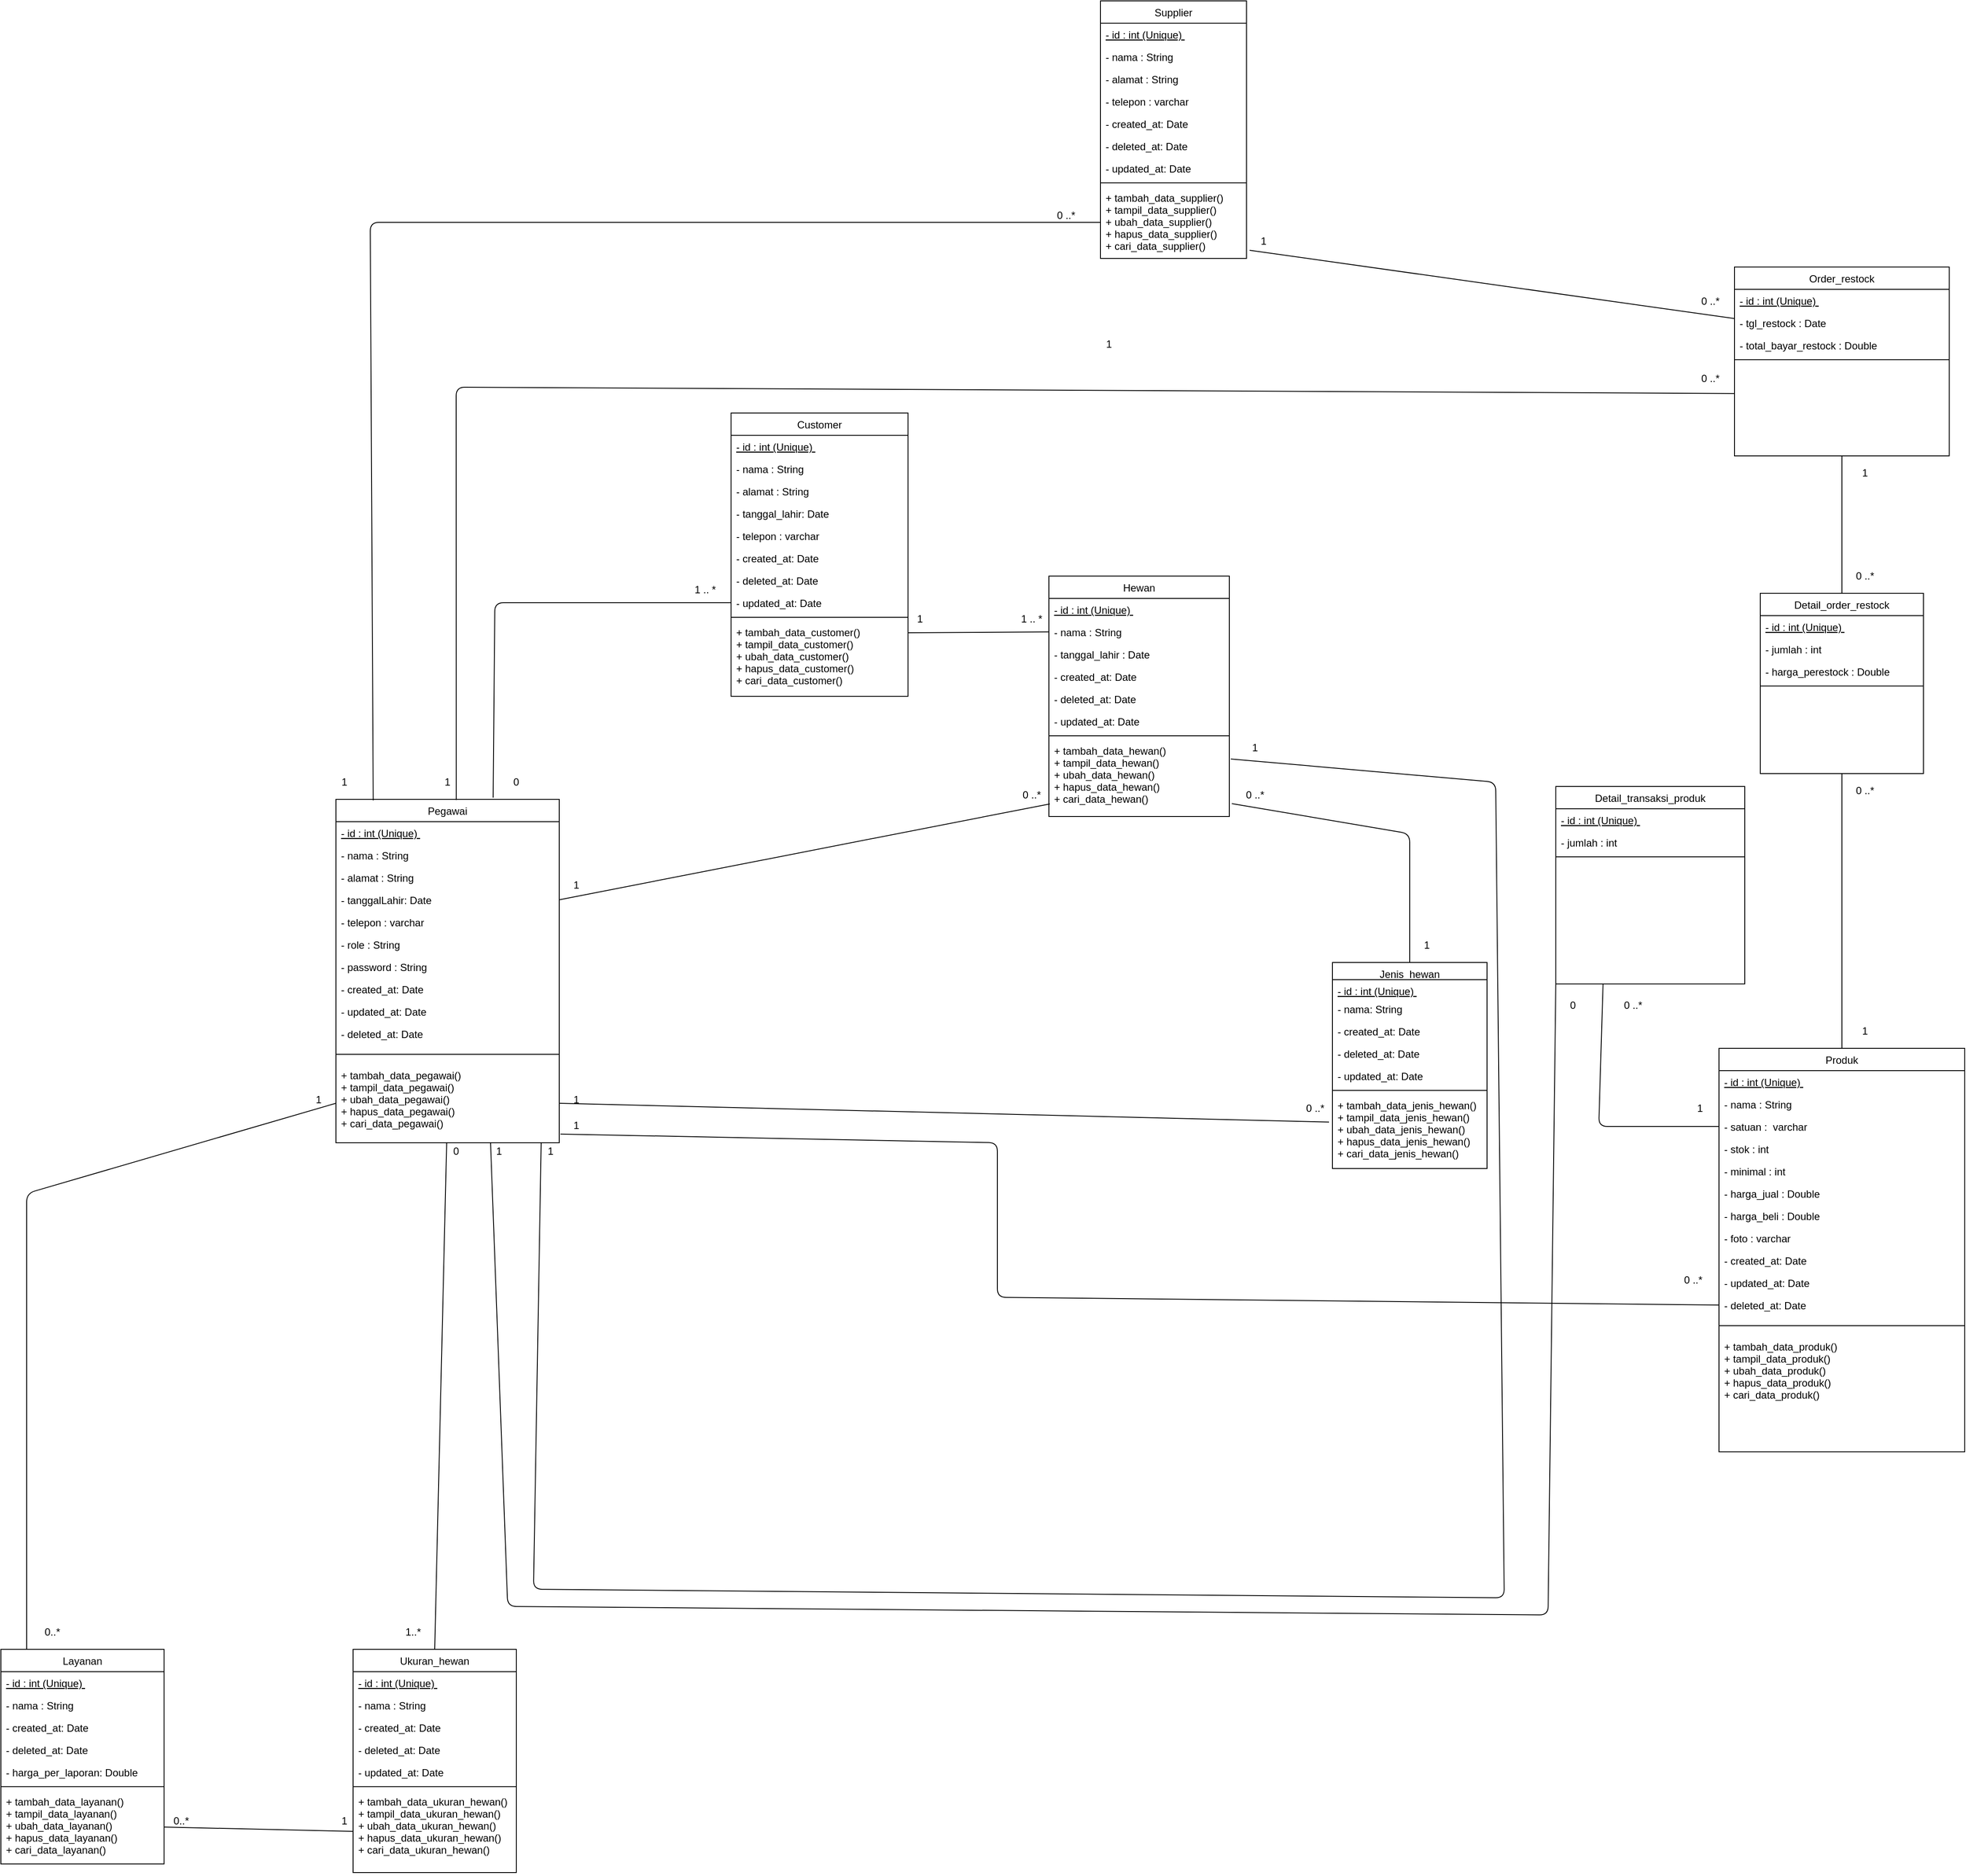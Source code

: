 <mxfile version="12.7.6" type="github">
  <diagram id="C5RBs43oDa-KdzZeNtuy" name="Page-1">
    <mxGraphModel dx="2245" dy="2422" grid="1" gridSize="10" guides="1" tooltips="1" connect="1" arrows="1" fold="1" page="1" pageScale="1" pageWidth="827" pageHeight="1169" math="0" shadow="0">
      <root>
        <mxCell id="WIyWlLk6GJQsqaUBKTNV-0" />
        <mxCell id="WIyWlLk6GJQsqaUBKTNV-1" parent="WIyWlLk6GJQsqaUBKTNV-0" />
        <mxCell id="zkfFHV4jXpPFQw0GAbJ--0" value="Pegawai&#xa;" style="swimlane;fontStyle=0;align=center;verticalAlign=top;childLayout=stackLayout;horizontal=1;startSize=26;horizontalStack=0;resizeParent=1;resizeLast=0;collapsible=1;marginBottom=0;rounded=0;shadow=0;strokeWidth=1;" parent="WIyWlLk6GJQsqaUBKTNV-1" vertex="1">
          <mxGeometry x="480" y="710" width="260" height="400" as="geometry">
            <mxRectangle x="230" y="140" width="160" height="26" as="alternateBounds" />
          </mxGeometry>
        </mxCell>
        <mxCell id="zkfFHV4jXpPFQw0GAbJ--1" value="- id : int (Unique) " style="text;align=left;verticalAlign=top;spacingLeft=4;spacingRight=4;overflow=hidden;rotatable=0;points=[[0,0.5],[1,0.5]];portConstraint=eastwest;fontStyle=4" parent="zkfFHV4jXpPFQw0GAbJ--0" vertex="1">
          <mxGeometry y="26" width="260" height="26" as="geometry" />
        </mxCell>
        <mxCell id="zkfFHV4jXpPFQw0GAbJ--2" value="- nama : String" style="text;align=left;verticalAlign=top;spacingLeft=4;spacingRight=4;overflow=hidden;rotatable=0;points=[[0,0.5],[1,0.5]];portConstraint=eastwest;rounded=0;shadow=0;html=0;" parent="zkfFHV4jXpPFQw0GAbJ--0" vertex="1">
          <mxGeometry y="52" width="260" height="26" as="geometry" />
        </mxCell>
        <mxCell id="zkfFHV4jXpPFQw0GAbJ--3" value="- alamat : String" style="text;align=left;verticalAlign=top;spacingLeft=4;spacingRight=4;overflow=hidden;rotatable=0;points=[[0,0.5],[1,0.5]];portConstraint=eastwest;rounded=0;shadow=0;html=0;" parent="zkfFHV4jXpPFQw0GAbJ--0" vertex="1">
          <mxGeometry y="78" width="260" height="26" as="geometry" />
        </mxCell>
        <mxCell id="E099SmxBWCzWfYdkTZZY-13" value="- tanggalLahir: Date" style="text;align=left;verticalAlign=top;spacingLeft=4;spacingRight=4;overflow=hidden;rotatable=0;points=[[0,0.5],[1,0.5]];portConstraint=eastwest;rounded=0;shadow=0;html=0;" parent="zkfFHV4jXpPFQw0GAbJ--0" vertex="1">
          <mxGeometry y="104" width="260" height="26" as="geometry" />
        </mxCell>
        <mxCell id="SB3SQa9H5zxWh-txAYdT-1" value="- telepon : varchar" style="text;align=left;verticalAlign=top;spacingLeft=4;spacingRight=4;overflow=hidden;rotatable=0;points=[[0,0.5],[1,0.5]];portConstraint=eastwest;rounded=0;shadow=0;html=0;" parent="zkfFHV4jXpPFQw0GAbJ--0" vertex="1">
          <mxGeometry y="130" width="260" height="26" as="geometry" />
        </mxCell>
        <mxCell id="E099SmxBWCzWfYdkTZZY-17" value="- role : String" style="text;align=left;verticalAlign=top;spacingLeft=4;spacingRight=4;overflow=hidden;rotatable=0;points=[[0,0.5],[1,0.5]];portConstraint=eastwest;rounded=0;shadow=0;html=0;" parent="zkfFHV4jXpPFQw0GAbJ--0" vertex="1">
          <mxGeometry y="156" width="260" height="26" as="geometry" />
        </mxCell>
        <mxCell id="E099SmxBWCzWfYdkTZZY-22" value="- password : String" style="text;align=left;verticalAlign=top;spacingLeft=4;spacingRight=4;overflow=hidden;rotatable=0;points=[[0,0.5],[1,0.5]];portConstraint=eastwest;rounded=0;shadow=0;html=0;" parent="zkfFHV4jXpPFQw0GAbJ--0" vertex="1">
          <mxGeometry y="182" width="260" height="26" as="geometry" />
        </mxCell>
        <mxCell id="E099SmxBWCzWfYdkTZZY-21" value="- created_at: Date" style="text;align=left;verticalAlign=top;spacingLeft=4;spacingRight=4;overflow=hidden;rotatable=0;points=[[0,0.5],[1,0.5]];portConstraint=eastwest;rounded=0;shadow=0;html=0;" parent="zkfFHV4jXpPFQw0GAbJ--0" vertex="1">
          <mxGeometry y="208" width="260" height="26" as="geometry" />
        </mxCell>
        <mxCell id="E099SmxBWCzWfYdkTZZY-23" value="- updated_at: Date" style="text;align=left;verticalAlign=top;spacingLeft=4;spacingRight=4;overflow=hidden;rotatable=0;points=[[0,0.5],[1,0.5]];portConstraint=eastwest;rounded=0;shadow=0;html=0;" parent="zkfFHV4jXpPFQw0GAbJ--0" vertex="1">
          <mxGeometry y="234" width="260" height="26" as="geometry" />
        </mxCell>
        <mxCell id="E099SmxBWCzWfYdkTZZY-24" value="- deleted_at: Date" style="text;align=left;verticalAlign=top;spacingLeft=4;spacingRight=4;overflow=hidden;rotatable=0;points=[[0,0.5],[1,0.5]];portConstraint=eastwest;rounded=0;shadow=0;html=0;" parent="zkfFHV4jXpPFQw0GAbJ--0" vertex="1">
          <mxGeometry y="260" width="260" height="26" as="geometry" />
        </mxCell>
        <mxCell id="zkfFHV4jXpPFQw0GAbJ--4" value="" style="line;html=1;strokeWidth=1;align=left;verticalAlign=middle;spacingTop=-1;spacingLeft=3;spacingRight=3;rotatable=0;labelPosition=right;points=[];portConstraint=eastwest;" parent="zkfFHV4jXpPFQw0GAbJ--0" vertex="1">
          <mxGeometry y="286" width="260" height="22" as="geometry" />
        </mxCell>
        <mxCell id="SB3SQa9H5zxWh-txAYdT-7" value="+ tambah_data_pegawai()&#xa;+ tampil_data_pegawai()&#xa;+ ubah_data_pegawai()&#xa;+ hapus_data_pegawai()&#xa;+ cari_data_pegawai()" style="text;align=left;verticalAlign=top;spacingLeft=4;spacingRight=4;overflow=hidden;rotatable=0;points=[[0,0.5],[1,0.5]];portConstraint=eastwest;" parent="zkfFHV4jXpPFQw0GAbJ--0" vertex="1">
          <mxGeometry y="308" width="260" height="92" as="geometry" />
        </mxCell>
        <mxCell id="zkfFHV4jXpPFQw0GAbJ--17" value="Customer" style="swimlane;fontStyle=0;align=center;verticalAlign=top;childLayout=stackLayout;horizontal=1;startSize=26;horizontalStack=0;resizeParent=1;resizeLast=0;collapsible=1;marginBottom=0;rounded=0;shadow=0;strokeWidth=1;" parent="WIyWlLk6GJQsqaUBKTNV-1" vertex="1">
          <mxGeometry x="940" y="260" width="206" height="330" as="geometry">
            <mxRectangle x="550" y="140" width="160" height="26" as="alternateBounds" />
          </mxGeometry>
        </mxCell>
        <mxCell id="zkfFHV4jXpPFQw0GAbJ--18" value="- id : int (Unique) " style="text;align=left;verticalAlign=top;spacingLeft=4;spacingRight=4;overflow=hidden;rotatable=0;points=[[0,0.5],[1,0.5]];portConstraint=eastwest;fontStyle=4" parent="zkfFHV4jXpPFQw0GAbJ--17" vertex="1">
          <mxGeometry y="26" width="206" height="26" as="geometry" />
        </mxCell>
        <mxCell id="zkfFHV4jXpPFQw0GAbJ--19" value="- nama : String" style="text;align=left;verticalAlign=top;spacingLeft=4;spacingRight=4;overflow=hidden;rotatable=0;points=[[0,0.5],[1,0.5]];portConstraint=eastwest;rounded=0;shadow=0;html=0;" parent="zkfFHV4jXpPFQw0GAbJ--17" vertex="1">
          <mxGeometry y="52" width="206" height="26" as="geometry" />
        </mxCell>
        <mxCell id="zkfFHV4jXpPFQw0GAbJ--20" value="- alamat : String" style="text;align=left;verticalAlign=top;spacingLeft=4;spacingRight=4;overflow=hidden;rotatable=0;points=[[0,0.5],[1,0.5]];portConstraint=eastwest;rounded=0;shadow=0;html=0;" parent="zkfFHV4jXpPFQw0GAbJ--17" vertex="1">
          <mxGeometry y="78" width="206" height="26" as="geometry" />
        </mxCell>
        <mxCell id="zkfFHV4jXpPFQw0GAbJ--21" value="- tanggal_lahir: Date" style="text;align=left;verticalAlign=top;spacingLeft=4;spacingRight=4;overflow=hidden;rotatable=0;points=[[0,0.5],[1,0.5]];portConstraint=eastwest;rounded=0;shadow=0;html=0;" parent="zkfFHV4jXpPFQw0GAbJ--17" vertex="1">
          <mxGeometry y="104" width="206" height="26" as="geometry" />
        </mxCell>
        <mxCell id="zkfFHV4jXpPFQw0GAbJ--22" value="- telepon : varchar" style="text;align=left;verticalAlign=top;spacingLeft=4;spacingRight=4;overflow=hidden;rotatable=0;points=[[0,0.5],[1,0.5]];portConstraint=eastwest;rounded=0;shadow=0;html=0;" parent="zkfFHV4jXpPFQw0GAbJ--17" vertex="1">
          <mxGeometry y="130" width="206" height="26" as="geometry" />
        </mxCell>
        <mxCell id="E099SmxBWCzWfYdkTZZY-26" value="- created_at: Date" style="text;align=left;verticalAlign=top;spacingLeft=4;spacingRight=4;overflow=hidden;rotatable=0;points=[[0,0.5],[1,0.5]];portConstraint=eastwest;rounded=0;shadow=0;html=0;" parent="zkfFHV4jXpPFQw0GAbJ--17" vertex="1">
          <mxGeometry y="156" width="206" height="26" as="geometry" />
        </mxCell>
        <mxCell id="E099SmxBWCzWfYdkTZZY-28" value="- deleted_at: Date" style="text;align=left;verticalAlign=top;spacingLeft=4;spacingRight=4;overflow=hidden;rotatable=0;points=[[0,0.5],[1,0.5]];portConstraint=eastwest;rounded=0;shadow=0;html=0;" parent="zkfFHV4jXpPFQw0GAbJ--17" vertex="1">
          <mxGeometry y="182" width="206" height="26" as="geometry" />
        </mxCell>
        <mxCell id="E099SmxBWCzWfYdkTZZY-27" value="- updated_at: Date" style="text;align=left;verticalAlign=top;spacingLeft=4;spacingRight=4;overflow=hidden;rotatable=0;points=[[0,0.5],[1,0.5]];portConstraint=eastwest;rounded=0;shadow=0;html=0;" parent="zkfFHV4jXpPFQw0GAbJ--17" vertex="1">
          <mxGeometry y="208" width="206" height="26" as="geometry" />
        </mxCell>
        <mxCell id="zkfFHV4jXpPFQw0GAbJ--23" value="" style="line;html=1;strokeWidth=1;align=left;verticalAlign=middle;spacingTop=-1;spacingLeft=3;spacingRight=3;rotatable=0;labelPosition=right;points=[];portConstraint=eastwest;" parent="zkfFHV4jXpPFQw0GAbJ--17" vertex="1">
          <mxGeometry y="234" width="206" height="8" as="geometry" />
        </mxCell>
        <mxCell id="SB3SQa9H5zxWh-txAYdT-30" value="+ tambah_data_customer()&#xa;+ tampil_data_customer()&#xa;+ ubah_data_customer()&#xa;+ hapus_data_customer()&#xa;+ cari_data_customer()" style="text;align=left;verticalAlign=top;spacingLeft=4;spacingRight=4;overflow=hidden;rotatable=0;points=[[0,0.5],[1,0.5]];portConstraint=eastwest;" parent="zkfFHV4jXpPFQw0GAbJ--17" vertex="1">
          <mxGeometry y="242" width="206" height="88" as="geometry" />
        </mxCell>
        <mxCell id="Goq9sD9bcq7JDyeDi0AE-0" value="Supplier" style="swimlane;fontStyle=0;align=center;verticalAlign=top;childLayout=stackLayout;horizontal=1;startSize=26;horizontalStack=0;resizeParent=1;resizeLast=0;collapsible=1;marginBottom=0;rounded=0;shadow=0;strokeWidth=1;" parent="WIyWlLk6GJQsqaUBKTNV-1" vertex="1">
          <mxGeometry x="1370" y="-220" width="170" height="300" as="geometry">
            <mxRectangle x="550" y="140" width="160" height="26" as="alternateBounds" />
          </mxGeometry>
        </mxCell>
        <mxCell id="Goq9sD9bcq7JDyeDi0AE-1" value="- id : int (Unique) " style="text;align=left;verticalAlign=top;spacingLeft=4;spacingRight=4;overflow=hidden;rotatable=0;points=[[0,0.5],[1,0.5]];portConstraint=eastwest;fontStyle=4" parent="Goq9sD9bcq7JDyeDi0AE-0" vertex="1">
          <mxGeometry y="26" width="170" height="26" as="geometry" />
        </mxCell>
        <mxCell id="Goq9sD9bcq7JDyeDi0AE-2" value="- nama : String" style="text;align=left;verticalAlign=top;spacingLeft=4;spacingRight=4;overflow=hidden;rotatable=0;points=[[0,0.5],[1,0.5]];portConstraint=eastwest;rounded=0;shadow=0;html=0;" parent="Goq9sD9bcq7JDyeDi0AE-0" vertex="1">
          <mxGeometry y="52" width="170" height="26" as="geometry" />
        </mxCell>
        <mxCell id="Goq9sD9bcq7JDyeDi0AE-3" value="- alamat : String" style="text;align=left;verticalAlign=top;spacingLeft=4;spacingRight=4;overflow=hidden;rotatable=0;points=[[0,0.5],[1,0.5]];portConstraint=eastwest;rounded=0;shadow=0;html=0;" parent="Goq9sD9bcq7JDyeDi0AE-0" vertex="1">
          <mxGeometry y="78" width="170" height="26" as="geometry" />
        </mxCell>
        <mxCell id="Goq9sD9bcq7JDyeDi0AE-4" value="- telepon : varchar" style="text;align=left;verticalAlign=top;spacingLeft=4;spacingRight=4;overflow=hidden;rotatable=0;points=[[0,0.5],[1,0.5]];portConstraint=eastwest;rounded=0;shadow=0;html=0;" parent="Goq9sD9bcq7JDyeDi0AE-0" vertex="1">
          <mxGeometry y="104" width="170" height="26" as="geometry" />
        </mxCell>
        <mxCell id="Goq9sD9bcq7JDyeDi0AE-5" value="- created_at: Date" style="text;align=left;verticalAlign=top;spacingLeft=4;spacingRight=4;overflow=hidden;rotatable=0;points=[[0,0.5],[1,0.5]];portConstraint=eastwest;rounded=0;shadow=0;html=0;" parent="Goq9sD9bcq7JDyeDi0AE-0" vertex="1">
          <mxGeometry y="130" width="170" height="26" as="geometry" />
        </mxCell>
        <mxCell id="Goq9sD9bcq7JDyeDi0AE-7" value="- deleted_at: Date" style="text;align=left;verticalAlign=top;spacingLeft=4;spacingRight=4;overflow=hidden;rotatable=0;points=[[0,0.5],[1,0.5]];portConstraint=eastwest;rounded=0;shadow=0;html=0;" parent="Goq9sD9bcq7JDyeDi0AE-0" vertex="1">
          <mxGeometry y="156" width="170" height="26" as="geometry" />
        </mxCell>
        <mxCell id="Goq9sD9bcq7JDyeDi0AE-21" value="- updated_at: Date" style="text;align=left;verticalAlign=top;spacingLeft=4;spacingRight=4;overflow=hidden;rotatable=0;points=[[0,0.5],[1,0.5]];portConstraint=eastwest;rounded=0;shadow=0;html=0;" parent="Goq9sD9bcq7JDyeDi0AE-0" vertex="1">
          <mxGeometry y="182" width="170" height="26" as="geometry" />
        </mxCell>
        <mxCell id="Goq9sD9bcq7JDyeDi0AE-9" value="" style="line;html=1;strokeWidth=1;align=left;verticalAlign=middle;spacingTop=-1;spacingLeft=3;spacingRight=3;rotatable=0;labelPosition=right;points=[];portConstraint=eastwest;" parent="Goq9sD9bcq7JDyeDi0AE-0" vertex="1">
          <mxGeometry y="208" width="170" height="8" as="geometry" />
        </mxCell>
        <mxCell id="Goq9sD9bcq7JDyeDi0AE-10" value="+ tambah_data_supplier()&#xa;+ tampil_data_supplier()&#xa;+ ubah_data_supplier()&#xa;+ hapus_data_supplier()&#xa;+ cari_data_supplier()" style="text;align=left;verticalAlign=top;spacingLeft=4;spacingRight=4;overflow=hidden;rotatable=0;points=[[0,0.5],[1,0.5]];portConstraint=eastwest;" parent="Goq9sD9bcq7JDyeDi0AE-0" vertex="1">
          <mxGeometry y="216" width="170" height="84" as="geometry" />
        </mxCell>
        <mxCell id="Goq9sD9bcq7JDyeDi0AE-22" value="Detail_transaksi_produk" style="swimlane;fontStyle=0;align=center;verticalAlign=top;childLayout=stackLayout;horizontal=1;startSize=26;horizontalStack=0;resizeParent=1;resizeLast=0;collapsible=1;marginBottom=0;rounded=0;shadow=0;strokeWidth=1;" parent="WIyWlLk6GJQsqaUBKTNV-1" vertex="1">
          <mxGeometry x="1900" y="695" width="220" height="230" as="geometry">
            <mxRectangle x="550" y="140" width="160" height="26" as="alternateBounds" />
          </mxGeometry>
        </mxCell>
        <mxCell id="Goq9sD9bcq7JDyeDi0AE-23" value="- id : int (Unique) " style="text;align=left;verticalAlign=top;spacingLeft=4;spacingRight=4;overflow=hidden;rotatable=0;points=[[0,0.5],[1,0.5]];portConstraint=eastwest;fontStyle=4" parent="Goq9sD9bcq7JDyeDi0AE-22" vertex="1">
          <mxGeometry y="26" width="220" height="26" as="geometry" />
        </mxCell>
        <mxCell id="Goq9sD9bcq7JDyeDi0AE-24" value="- jumlah : int" style="text;align=left;verticalAlign=top;spacingLeft=4;spacingRight=4;overflow=hidden;rotatable=0;points=[[0,0.5],[1,0.5]];portConstraint=eastwest;rounded=0;shadow=0;html=0;" parent="Goq9sD9bcq7JDyeDi0AE-22" vertex="1">
          <mxGeometry y="52" width="220" height="26" as="geometry" />
        </mxCell>
        <mxCell id="Goq9sD9bcq7JDyeDi0AE-30" value="" style="line;html=1;strokeWidth=1;align=left;verticalAlign=middle;spacingTop=-1;spacingLeft=3;spacingRight=3;rotatable=0;labelPosition=right;points=[];portConstraint=eastwest;" parent="Goq9sD9bcq7JDyeDi0AE-22" vertex="1">
          <mxGeometry y="78" width="220" height="8" as="geometry" />
        </mxCell>
        <mxCell id="Goq9sD9bcq7JDyeDi0AE-32" value="Order_restock" style="swimlane;fontStyle=0;align=center;verticalAlign=top;childLayout=stackLayout;horizontal=1;startSize=26;horizontalStack=0;resizeParent=1;resizeLast=0;collapsible=1;marginBottom=0;rounded=0;shadow=0;strokeWidth=1;" parent="WIyWlLk6GJQsqaUBKTNV-1" vertex="1">
          <mxGeometry x="2108" y="90" width="250" height="220" as="geometry">
            <mxRectangle x="550" y="140" width="160" height="26" as="alternateBounds" />
          </mxGeometry>
        </mxCell>
        <mxCell id="Goq9sD9bcq7JDyeDi0AE-33" value="- id : int (Unique) " style="text;align=left;verticalAlign=top;spacingLeft=4;spacingRight=4;overflow=hidden;rotatable=0;points=[[0,0.5],[1,0.5]];portConstraint=eastwest;fontStyle=4" parent="Goq9sD9bcq7JDyeDi0AE-32" vertex="1">
          <mxGeometry y="26" width="250" height="26" as="geometry" />
        </mxCell>
        <mxCell id="Goq9sD9bcq7JDyeDi0AE-34" value="- tgl_restock : Date" style="text;align=left;verticalAlign=top;spacingLeft=4;spacingRight=4;overflow=hidden;rotatable=0;points=[[0,0.5],[1,0.5]];portConstraint=eastwest;rounded=0;shadow=0;html=0;" parent="Goq9sD9bcq7JDyeDi0AE-32" vertex="1">
          <mxGeometry y="52" width="250" height="26" as="geometry" />
        </mxCell>
        <mxCell id="Goq9sD9bcq7JDyeDi0AE-35" value="- total_bayar_restock : Double" style="text;align=left;verticalAlign=top;spacingLeft=4;spacingRight=4;overflow=hidden;rotatable=0;points=[[0,0.5],[1,0.5]];portConstraint=eastwest;rounded=0;shadow=0;html=0;" parent="Goq9sD9bcq7JDyeDi0AE-32" vertex="1">
          <mxGeometry y="78" width="250" height="26" as="geometry" />
        </mxCell>
        <mxCell id="Goq9sD9bcq7JDyeDi0AE-36" value="" style="line;html=1;strokeWidth=1;align=left;verticalAlign=middle;spacingTop=-1;spacingLeft=3;spacingRight=3;rotatable=0;labelPosition=right;points=[];portConstraint=eastwest;" parent="Goq9sD9bcq7JDyeDi0AE-32" vertex="1">
          <mxGeometry y="104" width="250" height="8" as="geometry" />
        </mxCell>
        <mxCell id="Goq9sD9bcq7JDyeDi0AE-38" value="Detail_order_restock" style="swimlane;fontStyle=0;align=center;verticalAlign=top;childLayout=stackLayout;horizontal=1;startSize=26;horizontalStack=0;resizeParent=1;resizeLast=0;collapsible=1;marginBottom=0;rounded=0;shadow=0;strokeWidth=1;" parent="WIyWlLk6GJQsqaUBKTNV-1" vertex="1">
          <mxGeometry x="2138" y="470" width="190" height="210" as="geometry">
            <mxRectangle x="550" y="140" width="160" height="26" as="alternateBounds" />
          </mxGeometry>
        </mxCell>
        <mxCell id="Goq9sD9bcq7JDyeDi0AE-39" value="- id : int (Unique) " style="text;align=left;verticalAlign=top;spacingLeft=4;spacingRight=4;overflow=hidden;rotatable=0;points=[[0,0.5],[1,0.5]];portConstraint=eastwest;fontStyle=4" parent="Goq9sD9bcq7JDyeDi0AE-38" vertex="1">
          <mxGeometry y="26" width="190" height="26" as="geometry" />
        </mxCell>
        <mxCell id="Goq9sD9bcq7JDyeDi0AE-40" value="- jumlah : int" style="text;align=left;verticalAlign=top;spacingLeft=4;spacingRight=4;overflow=hidden;rotatable=0;points=[[0,0.5],[1,0.5]];portConstraint=eastwest;rounded=0;shadow=0;html=0;" parent="Goq9sD9bcq7JDyeDi0AE-38" vertex="1">
          <mxGeometry y="52" width="190" height="26" as="geometry" />
        </mxCell>
        <mxCell id="Goq9sD9bcq7JDyeDi0AE-41" value="- harga_perestock : Double" style="text;align=left;verticalAlign=top;spacingLeft=4;spacingRight=4;overflow=hidden;rotatable=0;points=[[0,0.5],[1,0.5]];portConstraint=eastwest;rounded=0;shadow=0;html=0;" parent="Goq9sD9bcq7JDyeDi0AE-38" vertex="1">
          <mxGeometry y="78" width="190" height="26" as="geometry" />
        </mxCell>
        <mxCell id="Goq9sD9bcq7JDyeDi0AE-42" value="" style="line;html=1;strokeWidth=1;align=left;verticalAlign=middle;spacingTop=-1;spacingLeft=3;spacingRight=3;rotatable=0;labelPosition=right;points=[];portConstraint=eastwest;" parent="Goq9sD9bcq7JDyeDi0AE-38" vertex="1">
          <mxGeometry y="104" width="190" height="8" as="geometry" />
        </mxCell>
        <mxCell id="Goq9sD9bcq7JDyeDi0AE-44" value="Produk" style="swimlane;fontStyle=0;align=center;verticalAlign=top;childLayout=stackLayout;horizontal=1;startSize=26;horizontalStack=0;resizeParent=1;resizeLast=0;collapsible=1;marginBottom=0;rounded=0;shadow=0;strokeWidth=1;" parent="WIyWlLk6GJQsqaUBKTNV-1" vertex="1">
          <mxGeometry x="2090" y="1000" width="286" height="470" as="geometry">
            <mxRectangle x="230" y="140" width="160" height="26" as="alternateBounds" />
          </mxGeometry>
        </mxCell>
        <mxCell id="Goq9sD9bcq7JDyeDi0AE-45" value="- id : int (Unique) " style="text;align=left;verticalAlign=top;spacingLeft=4;spacingRight=4;overflow=hidden;rotatable=0;points=[[0,0.5],[1,0.5]];portConstraint=eastwest;fontStyle=4" parent="Goq9sD9bcq7JDyeDi0AE-44" vertex="1">
          <mxGeometry y="26" width="286" height="26" as="geometry" />
        </mxCell>
        <mxCell id="Goq9sD9bcq7JDyeDi0AE-46" value="- nama : String" style="text;align=left;verticalAlign=top;spacingLeft=4;spacingRight=4;overflow=hidden;rotatable=0;points=[[0,0.5],[1,0.5]];portConstraint=eastwest;rounded=0;shadow=0;html=0;" parent="Goq9sD9bcq7JDyeDi0AE-44" vertex="1">
          <mxGeometry y="52" width="286" height="26" as="geometry" />
        </mxCell>
        <mxCell id="Goq9sD9bcq7JDyeDi0AE-47" value="- satuan :  varchar" style="text;align=left;verticalAlign=top;spacingLeft=4;spacingRight=4;overflow=hidden;rotatable=0;points=[[0,0.5],[1,0.5]];portConstraint=eastwest;rounded=0;shadow=0;html=0;" parent="Goq9sD9bcq7JDyeDi0AE-44" vertex="1">
          <mxGeometry y="78" width="286" height="26" as="geometry" />
        </mxCell>
        <mxCell id="Goq9sD9bcq7JDyeDi0AE-48" value="- stok : int" style="text;align=left;verticalAlign=top;spacingLeft=4;spacingRight=4;overflow=hidden;rotatable=0;points=[[0,0.5],[1,0.5]];portConstraint=eastwest;rounded=0;shadow=0;html=0;" parent="Goq9sD9bcq7JDyeDi0AE-44" vertex="1">
          <mxGeometry y="104" width="286" height="26" as="geometry" />
        </mxCell>
        <mxCell id="Goq9sD9bcq7JDyeDi0AE-49" value="- minimal : int" style="text;align=left;verticalAlign=top;spacingLeft=4;spacingRight=4;overflow=hidden;rotatable=0;points=[[0,0.5],[1,0.5]];portConstraint=eastwest;rounded=0;shadow=0;html=0;" parent="Goq9sD9bcq7JDyeDi0AE-44" vertex="1">
          <mxGeometry y="130" width="286" height="26" as="geometry" />
        </mxCell>
        <mxCell id="Goq9sD9bcq7JDyeDi0AE-50" value="- harga_jual : Double" style="text;align=left;verticalAlign=top;spacingLeft=4;spacingRight=4;overflow=hidden;rotatable=0;points=[[0,0.5],[1,0.5]];portConstraint=eastwest;rounded=0;shadow=0;html=0;" parent="Goq9sD9bcq7JDyeDi0AE-44" vertex="1">
          <mxGeometry y="156" width="286" height="26" as="geometry" />
        </mxCell>
        <mxCell id="Goq9sD9bcq7JDyeDi0AE-51" value="- harga_beli : Double" style="text;align=left;verticalAlign=top;spacingLeft=4;spacingRight=4;overflow=hidden;rotatable=0;points=[[0,0.5],[1,0.5]];portConstraint=eastwest;rounded=0;shadow=0;html=0;" parent="Goq9sD9bcq7JDyeDi0AE-44" vertex="1">
          <mxGeometry y="182" width="286" height="26" as="geometry" />
        </mxCell>
        <mxCell id="Goq9sD9bcq7JDyeDi0AE-61" value="- foto : varchar" style="text;align=left;verticalAlign=top;spacingLeft=4;spacingRight=4;overflow=hidden;rotatable=0;points=[[0,0.5],[1,0.5]];portConstraint=eastwest;rounded=0;shadow=0;html=0;" parent="Goq9sD9bcq7JDyeDi0AE-44" vertex="1">
          <mxGeometry y="208" width="286" height="26" as="geometry" />
        </mxCell>
        <mxCell id="Goq9sD9bcq7JDyeDi0AE-52" value="- created_at: Date" style="text;align=left;verticalAlign=top;spacingLeft=4;spacingRight=4;overflow=hidden;rotatable=0;points=[[0,0.5],[1,0.5]];portConstraint=eastwest;rounded=0;shadow=0;html=0;" parent="Goq9sD9bcq7JDyeDi0AE-44" vertex="1">
          <mxGeometry y="234" width="286" height="26" as="geometry" />
        </mxCell>
        <mxCell id="Goq9sD9bcq7JDyeDi0AE-53" value="- updated_at: Date" style="text;align=left;verticalAlign=top;spacingLeft=4;spacingRight=4;overflow=hidden;rotatable=0;points=[[0,0.5],[1,0.5]];portConstraint=eastwest;rounded=0;shadow=0;html=0;" parent="Goq9sD9bcq7JDyeDi0AE-44" vertex="1">
          <mxGeometry y="260" width="286" height="26" as="geometry" />
        </mxCell>
        <mxCell id="Goq9sD9bcq7JDyeDi0AE-54" value="- deleted_at: Date" style="text;align=left;verticalAlign=top;spacingLeft=4;spacingRight=4;overflow=hidden;rotatable=0;points=[[0,0.5],[1,0.5]];portConstraint=eastwest;rounded=0;shadow=0;html=0;" parent="Goq9sD9bcq7JDyeDi0AE-44" vertex="1">
          <mxGeometry y="286" width="286" height="26" as="geometry" />
        </mxCell>
        <mxCell id="Goq9sD9bcq7JDyeDi0AE-55" value="" style="line;html=1;strokeWidth=1;align=left;verticalAlign=middle;spacingTop=-1;spacingLeft=3;spacingRight=3;rotatable=0;labelPosition=right;points=[];portConstraint=eastwest;" parent="Goq9sD9bcq7JDyeDi0AE-44" vertex="1">
          <mxGeometry y="312" width="286" height="22" as="geometry" />
        </mxCell>
        <mxCell id="SB3SQa9H5zxWh-txAYdT-16" value="+ tambah_data_produk()&#xa;+ tampil_data_produk()&#xa;+ ubah_data_produk()&#xa;+ hapus_data_produk()&#xa;+ cari_data_produk()" style="text;align=left;verticalAlign=top;spacingLeft=4;spacingRight=4;overflow=hidden;rotatable=0;points=[[0,0.5],[1,0.5]];portConstraint=eastwest;rounded=0;shadow=0;html=0;" parent="Goq9sD9bcq7JDyeDi0AE-44" vertex="1">
          <mxGeometry y="334" width="286" height="136" as="geometry" />
        </mxCell>
        <mxCell id="Goq9sD9bcq7JDyeDi0AE-62" value="Jenis_hewan" style="swimlane;fontStyle=0;align=center;verticalAlign=top;childLayout=stackLayout;horizontal=1;startSize=20;horizontalStack=0;resizeParent=1;resizeLast=0;collapsible=1;marginBottom=0;rounded=0;shadow=0;strokeWidth=1;" parent="WIyWlLk6GJQsqaUBKTNV-1" vertex="1">
          <mxGeometry x="1640" y="900" width="180" height="240" as="geometry">
            <mxRectangle x="550" y="140" width="160" height="26" as="alternateBounds" />
          </mxGeometry>
        </mxCell>
        <mxCell id="Goq9sD9bcq7JDyeDi0AE-63" value="- id : int (Unique) " style="text;align=left;verticalAlign=top;spacingLeft=4;spacingRight=4;overflow=hidden;rotatable=0;points=[[0,0.5],[1,0.5]];portConstraint=eastwest;fontStyle=4" parent="Goq9sD9bcq7JDyeDi0AE-62" vertex="1">
          <mxGeometry y="20" width="180" height="21" as="geometry" />
        </mxCell>
        <mxCell id="Goq9sD9bcq7JDyeDi0AE-64" value="- nama: String" style="text;align=left;verticalAlign=top;spacingLeft=4;spacingRight=4;overflow=hidden;rotatable=0;points=[[0,0.5],[1,0.5]];portConstraint=eastwest;rounded=0;shadow=0;html=0;" parent="Goq9sD9bcq7JDyeDi0AE-62" vertex="1">
          <mxGeometry y="41" width="180" height="26" as="geometry" />
        </mxCell>
        <mxCell id="Goq9sD9bcq7JDyeDi0AE-67" value="- created_at: Date" style="text;align=left;verticalAlign=top;spacingLeft=4;spacingRight=4;overflow=hidden;rotatable=0;points=[[0,0.5],[1,0.5]];portConstraint=eastwest;rounded=0;shadow=0;html=0;" parent="Goq9sD9bcq7JDyeDi0AE-62" vertex="1">
          <mxGeometry y="67" width="180" height="26" as="geometry" />
        </mxCell>
        <mxCell id="Goq9sD9bcq7JDyeDi0AE-68" value="- deleted_at: Date" style="text;align=left;verticalAlign=top;spacingLeft=4;spacingRight=4;overflow=hidden;rotatable=0;points=[[0,0.5],[1,0.5]];portConstraint=eastwest;rounded=0;shadow=0;html=0;" parent="Goq9sD9bcq7JDyeDi0AE-62" vertex="1">
          <mxGeometry y="93" width="180" height="26" as="geometry" />
        </mxCell>
        <mxCell id="Goq9sD9bcq7JDyeDi0AE-69" value="- updated_at: Date" style="text;align=left;verticalAlign=top;spacingLeft=4;spacingRight=4;overflow=hidden;rotatable=0;points=[[0,0.5],[1,0.5]];portConstraint=eastwest;rounded=0;shadow=0;html=0;" parent="Goq9sD9bcq7JDyeDi0AE-62" vertex="1">
          <mxGeometry y="119" width="180" height="26" as="geometry" />
        </mxCell>
        <mxCell id="Goq9sD9bcq7JDyeDi0AE-70" value="" style="line;html=1;strokeWidth=1;align=left;verticalAlign=middle;spacingTop=-1;spacingLeft=3;spacingRight=3;rotatable=0;labelPosition=right;points=[];portConstraint=eastwest;" parent="Goq9sD9bcq7JDyeDi0AE-62" vertex="1">
          <mxGeometry y="145" width="180" height="8" as="geometry" />
        </mxCell>
        <mxCell id="Goq9sD9bcq7JDyeDi0AE-71" value="+ tambah_data_jenis_hewan()&#xa;+ tampil_data_jenis_hewan()&#xa;+ ubah_data_jenis_hewan()&#xa;+ hapus_data_jenis_hewan()&#xa;+ cari_data_jenis_hewan()" style="text;align=left;verticalAlign=top;spacingLeft=4;spacingRight=4;overflow=hidden;rotatable=0;points=[[0,0.5],[1,0.5]];portConstraint=eastwest;" parent="Goq9sD9bcq7JDyeDi0AE-62" vertex="1">
          <mxGeometry y="153" width="180" height="87" as="geometry" />
        </mxCell>
        <mxCell id="Goq9sD9bcq7JDyeDi0AE-72" value="Hewan" style="swimlane;fontStyle=0;align=center;verticalAlign=top;childLayout=stackLayout;horizontal=1;startSize=26;horizontalStack=0;resizeParent=1;resizeLast=0;collapsible=1;marginBottom=0;rounded=0;shadow=0;strokeWidth=1;" parent="WIyWlLk6GJQsqaUBKTNV-1" vertex="1">
          <mxGeometry x="1310" y="450" width="210" height="280" as="geometry">
            <mxRectangle x="550" y="140" width="160" height="26" as="alternateBounds" />
          </mxGeometry>
        </mxCell>
        <mxCell id="Goq9sD9bcq7JDyeDi0AE-73" value="- id : int (Unique) " style="text;align=left;verticalAlign=top;spacingLeft=4;spacingRight=4;overflow=hidden;rotatable=0;points=[[0,0.5],[1,0.5]];portConstraint=eastwest;fontStyle=4" parent="Goq9sD9bcq7JDyeDi0AE-72" vertex="1">
          <mxGeometry y="26" width="210" height="26" as="geometry" />
        </mxCell>
        <mxCell id="Goq9sD9bcq7JDyeDi0AE-74" value="- nama : String" style="text;align=left;verticalAlign=top;spacingLeft=4;spacingRight=4;overflow=hidden;rotatable=0;points=[[0,0.5],[1,0.5]];portConstraint=eastwest;rounded=0;shadow=0;html=0;" parent="Goq9sD9bcq7JDyeDi0AE-72" vertex="1">
          <mxGeometry y="52" width="210" height="26" as="geometry" />
        </mxCell>
        <mxCell id="Goq9sD9bcq7JDyeDi0AE-80" value="- tanggal_lahir : Date" style="text;align=left;verticalAlign=top;spacingLeft=4;spacingRight=4;overflow=hidden;rotatable=0;points=[[0,0.5],[1,0.5]];portConstraint=eastwest;rounded=0;shadow=0;html=0;" parent="Goq9sD9bcq7JDyeDi0AE-72" vertex="1">
          <mxGeometry y="78" width="210" height="26" as="geometry" />
        </mxCell>
        <mxCell id="Goq9sD9bcq7JDyeDi0AE-75" value="- created_at: Date" style="text;align=left;verticalAlign=top;spacingLeft=4;spacingRight=4;overflow=hidden;rotatable=0;points=[[0,0.5],[1,0.5]];portConstraint=eastwest;rounded=0;shadow=0;html=0;" parent="Goq9sD9bcq7JDyeDi0AE-72" vertex="1">
          <mxGeometry y="104" width="210" height="26" as="geometry" />
        </mxCell>
        <mxCell id="Goq9sD9bcq7JDyeDi0AE-76" value="- deleted_at: Date" style="text;align=left;verticalAlign=top;spacingLeft=4;spacingRight=4;overflow=hidden;rotatable=0;points=[[0,0.5],[1,0.5]];portConstraint=eastwest;rounded=0;shadow=0;html=0;" parent="Goq9sD9bcq7JDyeDi0AE-72" vertex="1">
          <mxGeometry y="130" width="210" height="26" as="geometry" />
        </mxCell>
        <mxCell id="Goq9sD9bcq7JDyeDi0AE-77" value="- updated_at: Date" style="text;align=left;verticalAlign=top;spacingLeft=4;spacingRight=4;overflow=hidden;rotatable=0;points=[[0,0.5],[1,0.5]];portConstraint=eastwest;rounded=0;shadow=0;html=0;" parent="Goq9sD9bcq7JDyeDi0AE-72" vertex="1">
          <mxGeometry y="156" width="210" height="26" as="geometry" />
        </mxCell>
        <mxCell id="Goq9sD9bcq7JDyeDi0AE-78" value="" style="line;html=1;strokeWidth=1;align=left;verticalAlign=middle;spacingTop=-1;spacingLeft=3;spacingRight=3;rotatable=0;labelPosition=right;points=[];portConstraint=eastwest;" parent="Goq9sD9bcq7JDyeDi0AE-72" vertex="1">
          <mxGeometry y="182" width="210" height="8" as="geometry" />
        </mxCell>
        <mxCell id="Goq9sD9bcq7JDyeDi0AE-79" value="+ tambah_data_hewan()&#xa;+ tampil_data_hewan()&#xa;+ ubah_data_hewan()&#xa;+ hapus_data_hewan()&#xa;+ cari_data_hewan()" style="text;align=left;verticalAlign=top;spacingLeft=4;spacingRight=4;overflow=hidden;rotatable=0;points=[[0,0.5],[1,0.5]];portConstraint=eastwest;" parent="Goq9sD9bcq7JDyeDi0AE-72" vertex="1">
          <mxGeometry y="190" width="210" height="90" as="geometry" />
        </mxCell>
        <mxCell id="Goq9sD9bcq7JDyeDi0AE-81" value="Ukuran_hewan" style="swimlane;fontStyle=0;align=center;verticalAlign=top;childLayout=stackLayout;horizontal=1;startSize=26;horizontalStack=0;resizeParent=1;resizeLast=0;collapsible=1;marginBottom=0;rounded=0;shadow=0;strokeWidth=1;" parent="WIyWlLk6GJQsqaUBKTNV-1" vertex="1">
          <mxGeometry x="500" y="1700" width="190" height="260" as="geometry">
            <mxRectangle x="550" y="140" width="160" height="26" as="alternateBounds" />
          </mxGeometry>
        </mxCell>
        <mxCell id="Goq9sD9bcq7JDyeDi0AE-82" value="- id : int (Unique) " style="text;align=left;verticalAlign=top;spacingLeft=4;spacingRight=4;overflow=hidden;rotatable=0;points=[[0,0.5],[1,0.5]];portConstraint=eastwest;fontStyle=4" parent="Goq9sD9bcq7JDyeDi0AE-81" vertex="1">
          <mxGeometry y="26" width="190" height="26" as="geometry" />
        </mxCell>
        <mxCell id="Goq9sD9bcq7JDyeDi0AE-83" value="- nama : String" style="text;align=left;verticalAlign=top;spacingLeft=4;spacingRight=4;overflow=hidden;rotatable=0;points=[[0,0.5],[1,0.5]];portConstraint=eastwest;rounded=0;shadow=0;html=0;" parent="Goq9sD9bcq7JDyeDi0AE-81" vertex="1">
          <mxGeometry y="52" width="190" height="26" as="geometry" />
        </mxCell>
        <mxCell id="Goq9sD9bcq7JDyeDi0AE-84" value="- created_at: Date" style="text;align=left;verticalAlign=top;spacingLeft=4;spacingRight=4;overflow=hidden;rotatable=0;points=[[0,0.5],[1,0.5]];portConstraint=eastwest;rounded=0;shadow=0;html=0;" parent="Goq9sD9bcq7JDyeDi0AE-81" vertex="1">
          <mxGeometry y="78" width="190" height="26" as="geometry" />
        </mxCell>
        <mxCell id="Goq9sD9bcq7JDyeDi0AE-85" value="- deleted_at: Date" style="text;align=left;verticalAlign=top;spacingLeft=4;spacingRight=4;overflow=hidden;rotatable=0;points=[[0,0.5],[1,0.5]];portConstraint=eastwest;rounded=0;shadow=0;html=0;" parent="Goq9sD9bcq7JDyeDi0AE-81" vertex="1">
          <mxGeometry y="104" width="190" height="26" as="geometry" />
        </mxCell>
        <mxCell id="Goq9sD9bcq7JDyeDi0AE-86" value="- updated_at: Date" style="text;align=left;verticalAlign=top;spacingLeft=4;spacingRight=4;overflow=hidden;rotatable=0;points=[[0,0.5],[1,0.5]];portConstraint=eastwest;rounded=0;shadow=0;html=0;" parent="Goq9sD9bcq7JDyeDi0AE-81" vertex="1">
          <mxGeometry y="130" width="190" height="26" as="geometry" />
        </mxCell>
        <mxCell id="Goq9sD9bcq7JDyeDi0AE-87" value="" style="line;html=1;strokeWidth=1;align=left;verticalAlign=middle;spacingTop=-1;spacingLeft=3;spacingRight=3;rotatable=0;labelPosition=right;points=[];portConstraint=eastwest;" parent="Goq9sD9bcq7JDyeDi0AE-81" vertex="1">
          <mxGeometry y="156" width="190" height="8" as="geometry" />
        </mxCell>
        <mxCell id="Goq9sD9bcq7JDyeDi0AE-88" value="+ tambah_data_ukuran_hewan()&#xa;+ tampil_data_ukuran_hewan()&#xa;+ ubah_data_ukuran_hewan()&#xa;+ hapus_data_ukuran_hewan()&#xa;+ cari_data_ukuran_hewan()" style="text;align=left;verticalAlign=top;spacingLeft=4;spacingRight=4;overflow=hidden;rotatable=0;points=[[0,0.5],[1,0.5]];portConstraint=eastwest;" parent="Goq9sD9bcq7JDyeDi0AE-81" vertex="1">
          <mxGeometry y="164" width="190" height="96" as="geometry" />
        </mxCell>
        <mxCell id="Goq9sD9bcq7JDyeDi0AE-89" value="Layanan" style="swimlane;fontStyle=0;align=center;verticalAlign=top;childLayout=stackLayout;horizontal=1;startSize=26;horizontalStack=0;resizeParent=1;resizeLast=0;collapsible=1;marginBottom=0;rounded=0;shadow=0;strokeWidth=1;" parent="WIyWlLk6GJQsqaUBKTNV-1" vertex="1">
          <mxGeometry x="90" y="1700" width="190" height="250" as="geometry">
            <mxRectangle x="550" y="140" width="160" height="26" as="alternateBounds" />
          </mxGeometry>
        </mxCell>
        <mxCell id="Goq9sD9bcq7JDyeDi0AE-90" value="- id : int (Unique) " style="text;align=left;verticalAlign=top;spacingLeft=4;spacingRight=4;overflow=hidden;rotatable=0;points=[[0,0.5],[1,0.5]];portConstraint=eastwest;fontStyle=4" parent="Goq9sD9bcq7JDyeDi0AE-89" vertex="1">
          <mxGeometry y="26" width="190" height="26" as="geometry" />
        </mxCell>
        <mxCell id="Goq9sD9bcq7JDyeDi0AE-91" value="- nama : String" style="text;align=left;verticalAlign=top;spacingLeft=4;spacingRight=4;overflow=hidden;rotatable=0;points=[[0,0.5],[1,0.5]];portConstraint=eastwest;rounded=0;shadow=0;html=0;" parent="Goq9sD9bcq7JDyeDi0AE-89" vertex="1">
          <mxGeometry y="52" width="190" height="26" as="geometry" />
        </mxCell>
        <mxCell id="Goq9sD9bcq7JDyeDi0AE-92" value="- created_at: Date" style="text;align=left;verticalAlign=top;spacingLeft=4;spacingRight=4;overflow=hidden;rotatable=0;points=[[0,0.5],[1,0.5]];portConstraint=eastwest;rounded=0;shadow=0;html=0;" parent="Goq9sD9bcq7JDyeDi0AE-89" vertex="1">
          <mxGeometry y="78" width="190" height="26" as="geometry" />
        </mxCell>
        <mxCell id="Goq9sD9bcq7JDyeDi0AE-93" value="- deleted_at: Date" style="text;align=left;verticalAlign=top;spacingLeft=4;spacingRight=4;overflow=hidden;rotatable=0;points=[[0,0.5],[1,0.5]];portConstraint=eastwest;rounded=0;shadow=0;html=0;" parent="Goq9sD9bcq7JDyeDi0AE-89" vertex="1">
          <mxGeometry y="104" width="190" height="26" as="geometry" />
        </mxCell>
        <mxCell id="Goq9sD9bcq7JDyeDi0AE-94" value="- harga_per_laporan: Double" style="text;align=left;verticalAlign=top;spacingLeft=4;spacingRight=4;overflow=hidden;rotatable=0;points=[[0,0.5],[1,0.5]];portConstraint=eastwest;rounded=0;shadow=0;html=0;" parent="Goq9sD9bcq7JDyeDi0AE-89" vertex="1">
          <mxGeometry y="130" width="190" height="26" as="geometry" />
        </mxCell>
        <mxCell id="Goq9sD9bcq7JDyeDi0AE-95" value="" style="line;html=1;strokeWidth=1;align=left;verticalAlign=middle;spacingTop=-1;spacingLeft=3;spacingRight=3;rotatable=0;labelPosition=right;points=[];portConstraint=eastwest;" parent="Goq9sD9bcq7JDyeDi0AE-89" vertex="1">
          <mxGeometry y="156" width="190" height="8" as="geometry" />
        </mxCell>
        <mxCell id="SB3SQa9H5zxWh-txAYdT-17" value="+ tambah_data_layanan()&#xa;+ tampil_data_layanan()&#xa;+ ubah_data_layanan()&#xa;+ hapus_data_layanan()&#xa;+ cari_data_layanan()" style="text;align=left;verticalAlign=top;spacingLeft=4;spacingRight=4;overflow=hidden;rotatable=0;points=[[0,0.5],[1,0.5]];portConstraint=eastwest;rounded=0;shadow=0;html=0;" parent="Goq9sD9bcq7JDyeDi0AE-89" vertex="1">
          <mxGeometry y="164" width="190" height="86" as="geometry" />
        </mxCell>
        <mxCell id="6OwMPrBUUdOPJ1FGjgM1-4" value="" style="endArrow=none;html=1;exitX=0.5;exitY=0;exitDx=0;exitDy=0;entryX=0.5;entryY=1;entryDx=0;entryDy=0;" parent="WIyWlLk6GJQsqaUBKTNV-1" source="Goq9sD9bcq7JDyeDi0AE-38" target="Goq9sD9bcq7JDyeDi0AE-32" edge="1">
          <mxGeometry width="50" height="50" relative="1" as="geometry">
            <mxPoint x="1380" y="300" as="sourcePoint" />
            <mxPoint x="1430" y="250" as="targetPoint" />
            <Array as="points" />
          </mxGeometry>
        </mxCell>
        <mxCell id="6OwMPrBUUdOPJ1FGjgM1-5" value="" style="endArrow=none;html=1;entryX=0.5;entryY=0;entryDx=0;entryDy=0;" parent="WIyWlLk6GJQsqaUBKTNV-1" source="Goq9sD9bcq7JDyeDi0AE-38" target="Goq9sD9bcq7JDyeDi0AE-44" edge="1">
          <mxGeometry width="50" height="50" relative="1" as="geometry">
            <mxPoint x="1810" y="631" as="sourcePoint" />
            <mxPoint x="1810" y="651.711" as="targetPoint" />
          </mxGeometry>
        </mxCell>
        <mxCell id="PLOpfdjpRYdBb5AeIDw2-0" value="1" style="text;html=1;strokeColor=none;fillColor=none;align=center;verticalAlign=middle;whiteSpace=wrap;rounded=0;" parent="WIyWlLk6GJQsqaUBKTNV-1" vertex="1">
          <mxGeometry x="1360" y="170" width="40" height="20" as="geometry" />
        </mxCell>
        <mxCell id="FBeXgIlZP_32cSsOXn7i-10" value="" style="endArrow=none;html=1;exitX=1.021;exitY=0.887;exitDx=0;exitDy=0;exitPerimeter=0;" parent="WIyWlLk6GJQsqaUBKTNV-1" source="Goq9sD9bcq7JDyeDi0AE-10" edge="1">
          <mxGeometry width="50" height="50" relative="1" as="geometry">
            <mxPoint x="1570" y="140" as="sourcePoint" />
            <mxPoint x="2108" y="150" as="targetPoint" />
            <Array as="points" />
          </mxGeometry>
        </mxCell>
        <mxCell id="FBeXgIlZP_32cSsOXn7i-11" value="" style="endArrow=none;html=1;entryX=-0.002;entryY=0.327;entryDx=0;entryDy=0;entryPerimeter=0;exitX=0.539;exitY=0.002;exitDx=0;exitDy=0;exitPerimeter=0;" parent="WIyWlLk6GJQsqaUBKTNV-1" source="zkfFHV4jXpPFQw0GAbJ--0" edge="1">
          <mxGeometry width="50" height="50" relative="1" as="geometry">
            <mxPoint x="610" y="708" as="sourcePoint" />
            <mxPoint x="2107.5" y="237.316" as="targetPoint" />
            <Array as="points">
              <mxPoint x="620" y="230" />
            </Array>
          </mxGeometry>
        </mxCell>
        <mxCell id="FBeXgIlZP_32cSsOXn7i-13" value="" style="endArrow=none;html=1;exitX=0.167;exitY=0.003;exitDx=0;exitDy=0;exitPerimeter=0;entryX=0;entryY=0.5;entryDx=0;entryDy=0;" parent="WIyWlLk6GJQsqaUBKTNV-1" source="zkfFHV4jXpPFQw0GAbJ--0" target="Goq9sD9bcq7JDyeDi0AE-10" edge="1">
          <mxGeometry width="50" height="50" relative="1" as="geometry">
            <mxPoint x="510" y="650" as="sourcePoint" />
            <mxPoint x="1380" y="70" as="targetPoint" />
            <Array as="points">
              <mxPoint x="520" y="38" />
            </Array>
          </mxGeometry>
        </mxCell>
        <mxCell id="FBeXgIlZP_32cSsOXn7i-14" value="" style="endArrow=none;html=1;entryX=0;entryY=0.5;entryDx=0;entryDy=0;exitX=0.704;exitY=-0.005;exitDx=0;exitDy=0;exitPerimeter=0;" parent="WIyWlLk6GJQsqaUBKTNV-1" source="zkfFHV4jXpPFQw0GAbJ--0" target="E099SmxBWCzWfYdkTZZY-27" edge="1">
          <mxGeometry width="50" height="50" relative="1" as="geometry">
            <mxPoint x="660" y="650" as="sourcePoint" />
            <mxPoint x="700" y="600" as="targetPoint" />
            <Array as="points">
              <mxPoint x="665" y="481" />
            </Array>
          </mxGeometry>
        </mxCell>
        <mxCell id="FBeXgIlZP_32cSsOXn7i-15" value="" style="endArrow=none;html=1;exitX=0;exitY=0.5;exitDx=0;exitDy=0;entryX=0.25;entryY=1;entryDx=0;entryDy=0;" parent="WIyWlLk6GJQsqaUBKTNV-1" source="Goq9sD9bcq7JDyeDi0AE-47" target="Goq9sD9bcq7JDyeDi0AE-22" edge="1">
          <mxGeometry width="50" height="50" relative="1" as="geometry">
            <mxPoint x="1940" y="1070" as="sourcePoint" />
            <mxPoint x="1960" y="920" as="targetPoint" />
            <Array as="points">
              <mxPoint x="1950" y="1091" />
            </Array>
          </mxGeometry>
        </mxCell>
        <mxCell id="FBeXgIlZP_32cSsOXn7i-17" value="" style="endArrow=none;html=1;entryX=0.5;entryY=0;entryDx=0;entryDy=0;exitX=1.014;exitY=0.833;exitDx=0;exitDy=0;exitPerimeter=0;" parent="WIyWlLk6GJQsqaUBKTNV-1" source="Goq9sD9bcq7JDyeDi0AE-79" target="Goq9sD9bcq7JDyeDi0AE-62" edge="1">
          <mxGeometry width="50" height="50" relative="1" as="geometry">
            <mxPoint x="1620" y="810" as="sourcePoint" />
            <mxPoint x="1670" y="760" as="targetPoint" />
            <Array as="points">
              <mxPoint x="1730" y="750" />
            </Array>
          </mxGeometry>
        </mxCell>
        <mxCell id="FBeXgIlZP_32cSsOXn7i-20" value="" style="endArrow=none;html=1;entryX=0;entryY=0.5;entryDx=0;entryDy=0;exitX=1;exitY=0.159;exitDx=0;exitDy=0;exitPerimeter=0;" parent="WIyWlLk6GJQsqaUBKTNV-1" source="SB3SQa9H5zxWh-txAYdT-30" target="Goq9sD9bcq7JDyeDi0AE-74" edge="1">
          <mxGeometry width="50" height="50" relative="1" as="geometry">
            <mxPoint x="1130" y="630" as="sourcePoint" />
            <mxPoint x="1180" y="580" as="targetPoint" />
          </mxGeometry>
        </mxCell>
        <mxCell id="FBeXgIlZP_32cSsOXn7i-21" value="" style="endArrow=none;html=1;entryX=0.005;entryY=0.837;entryDx=0;entryDy=0;entryPerimeter=0;exitX=1;exitY=0.5;exitDx=0;exitDy=0;" parent="WIyWlLk6GJQsqaUBKTNV-1" source="E099SmxBWCzWfYdkTZZY-13" target="Goq9sD9bcq7JDyeDi0AE-79" edge="1">
          <mxGeometry width="50" height="50" relative="1" as="geometry">
            <mxPoint x="720" y="820" as="sourcePoint" />
            <mxPoint x="790" y="810" as="targetPoint" />
          </mxGeometry>
        </mxCell>
        <mxCell id="FBeXgIlZP_32cSsOXn7i-24" value="" style="endArrow=none;html=1;entryX=0;entryY=0.5;entryDx=0;entryDy=0;exitX=1.005;exitY=0.89;exitDx=0;exitDy=0;exitPerimeter=0;" parent="WIyWlLk6GJQsqaUBKTNV-1" source="SB3SQa9H5zxWh-txAYdT-7" target="Goq9sD9bcq7JDyeDi0AE-54" edge="1">
          <mxGeometry width="50" height="50" relative="1" as="geometry">
            <mxPoint x="730" y="1340" as="sourcePoint" />
            <mxPoint x="780" y="1290" as="targetPoint" />
            <Array as="points">
              <mxPoint x="1250" y="1110" />
              <mxPoint x="1250" y="1290" />
            </Array>
          </mxGeometry>
        </mxCell>
        <mxCell id="FBeXgIlZP_32cSsOXn7i-23" value="" style="endArrow=none;html=1;exitX=1;exitY=0.5;exitDx=0;exitDy=0;entryX=-0.022;entryY=0.378;entryDx=0;entryDy=0;entryPerimeter=0;" parent="WIyWlLk6GJQsqaUBKTNV-1" source="SB3SQa9H5zxWh-txAYdT-7" edge="1" target="Goq9sD9bcq7JDyeDi0AE-71">
          <mxGeometry width="50" height="50" relative="1" as="geometry">
            <mxPoint x="720" y="1200" as="sourcePoint" />
            <mxPoint x="1640" y="1160" as="targetPoint" />
          </mxGeometry>
        </mxCell>
        <mxCell id="FBeXgIlZP_32cSsOXn7i-25" value="" style="endArrow=none;html=1;entryX=0;entryY=0.5;entryDx=0;entryDy=0;" parent="WIyWlLk6GJQsqaUBKTNV-1" target="SB3SQa9H5zxWh-txAYdT-7" edge="1">
          <mxGeometry width="50" height="50" relative="1" as="geometry">
            <mxPoint x="120" y="1700" as="sourcePoint" />
            <mxPoint x="120" y="1160" as="targetPoint" />
            <Array as="points">
              <mxPoint x="120" y="1169" />
            </Array>
          </mxGeometry>
        </mxCell>
        <mxCell id="FBeXgIlZP_32cSsOXn7i-26" value="" style="endArrow=none;html=1;exitX=1;exitY=0.5;exitDx=0;exitDy=0;entryX=0;entryY=0.5;entryDx=0;entryDy=0;" parent="WIyWlLk6GJQsqaUBKTNV-1" source="SB3SQa9H5zxWh-txAYdT-17" target="Goq9sD9bcq7JDyeDi0AE-88" edge="1">
          <mxGeometry width="50" height="50" relative="1" as="geometry">
            <mxPoint x="280" y="1880" as="sourcePoint" />
            <mxPoint x="480" y="1952" as="targetPoint" />
          </mxGeometry>
        </mxCell>
        <mxCell id="FBeXgIlZP_32cSsOXn7i-27" value="" style="endArrow=none;html=1;exitX=0.5;exitY=0;exitDx=0;exitDy=0;" parent="WIyWlLk6GJQsqaUBKTNV-1" source="Goq9sD9bcq7JDyeDi0AE-81" target="SB3SQa9H5zxWh-txAYdT-7" edge="1">
          <mxGeometry width="50" height="50" relative="1" as="geometry">
            <mxPoint x="561" y="1680" as="sourcePoint" />
            <mxPoint x="570" y="1310" as="targetPoint" />
          </mxGeometry>
        </mxCell>
        <mxCell id="DPBzKG4vLQAK_QyLDJgV-0" value="" style="endArrow=none;html=1;entryX=0.25;entryY=0;entryDx=0;entryDy=0;exitX=0;exitY=1;exitDx=0;exitDy=0;" parent="WIyWlLk6GJQsqaUBKTNV-1" source="Goq9sD9bcq7JDyeDi0AE-22" target="DPBzKG4vLQAK_QyLDJgV-9" edge="1">
          <mxGeometry width="50" height="50" relative="1" as="geometry">
            <mxPoint x="1891" y="930" as="sourcePoint" />
            <mxPoint x="1030" y="1400" as="targetPoint" />
            <Array as="points">
              <mxPoint x="1891" y="1660" />
              <mxPoint x="680" y="1650" />
            </Array>
          </mxGeometry>
        </mxCell>
        <mxCell id="DPBzKG4vLQAK_QyLDJgV-1" value="" style="endArrow=none;html=1;exitX=1.008;exitY=0.255;exitDx=0;exitDy=0;exitPerimeter=0;entryX=0.919;entryY=1;entryDx=0;entryDy=0;entryPerimeter=0;" parent="WIyWlLk6GJQsqaUBKTNV-1" source="Goq9sD9bcq7JDyeDi0AE-79" edge="1" target="SB3SQa9H5zxWh-txAYdT-7">
          <mxGeometry width="50" height="50" relative="1" as="geometry">
            <mxPoint x="630" y="1370" as="sourcePoint" />
            <mxPoint x="719" y="1322" as="targetPoint" />
            <Array as="points">
              <mxPoint x="1830" y="690" />
              <mxPoint x="1840" y="1640" />
              <mxPoint x="710" y="1630" />
            </Array>
          </mxGeometry>
        </mxCell>
        <mxCell id="DPBzKG4vLQAK_QyLDJgV-3" value="0..*" style="text;html=1;strokeColor=none;fillColor=none;align=center;verticalAlign=middle;whiteSpace=wrap;rounded=0;" parent="WIyWlLk6GJQsqaUBKTNV-1" vertex="1">
          <mxGeometry x="130" y="1670" width="40" height="20" as="geometry" />
        </mxCell>
        <mxCell id="DPBzKG4vLQAK_QyLDJgV-4" value="0..*" style="text;html=1;strokeColor=none;fillColor=none;align=center;verticalAlign=middle;whiteSpace=wrap;rounded=0;" parent="WIyWlLk6GJQsqaUBKTNV-1" vertex="1">
          <mxGeometry x="280" y="1890" width="40" height="20" as="geometry" />
        </mxCell>
        <mxCell id="DPBzKG4vLQAK_QyLDJgV-5" value="1" style="text;html=1;strokeColor=none;fillColor=none;align=center;verticalAlign=middle;whiteSpace=wrap;rounded=0;" parent="WIyWlLk6GJQsqaUBKTNV-1" vertex="1">
          <mxGeometry x="470" y="1890" width="40" height="20" as="geometry" />
        </mxCell>
        <mxCell id="DPBzKG4vLQAK_QyLDJgV-6" value="1..*" style="text;html=1;strokeColor=none;fillColor=none;align=center;verticalAlign=middle;whiteSpace=wrap;rounded=0;" parent="WIyWlLk6GJQsqaUBKTNV-1" vertex="1">
          <mxGeometry x="550" y="1670" width="40" height="20" as="geometry" />
        </mxCell>
        <mxCell id="DPBzKG4vLQAK_QyLDJgV-7" value="1" style="text;html=1;strokeColor=none;fillColor=none;align=center;verticalAlign=middle;whiteSpace=wrap;rounded=0;" parent="WIyWlLk6GJQsqaUBKTNV-1" vertex="1">
          <mxGeometry x="440" y="1050" width="40" height="20" as="geometry" />
        </mxCell>
        <mxCell id="DPBzKG4vLQAK_QyLDJgV-8" value="0" style="text;html=1;strokeColor=none;fillColor=none;align=center;verticalAlign=middle;whiteSpace=wrap;rounded=0;" parent="WIyWlLk6GJQsqaUBKTNV-1" vertex="1">
          <mxGeometry x="600" y="1110" width="40" height="20" as="geometry" />
        </mxCell>
        <mxCell id="DPBzKG4vLQAK_QyLDJgV-9" value="1" style="text;html=1;strokeColor=none;fillColor=none;align=center;verticalAlign=middle;whiteSpace=wrap;rounded=0;" parent="WIyWlLk6GJQsqaUBKTNV-1" vertex="1">
          <mxGeometry x="650" y="1110" width="40" height="20" as="geometry" />
        </mxCell>
        <mxCell id="DPBzKG4vLQAK_QyLDJgV-12" value="1" style="text;html=1;strokeColor=none;fillColor=none;align=center;verticalAlign=middle;whiteSpace=wrap;rounded=0;" parent="WIyWlLk6GJQsqaUBKTNV-1" vertex="1">
          <mxGeometry x="710" y="1110" width="40" height="20" as="geometry" />
        </mxCell>
        <mxCell id="DPBzKG4vLQAK_QyLDJgV-13" value="1" style="text;html=1;strokeColor=none;fillColor=none;align=center;verticalAlign=middle;whiteSpace=wrap;rounded=0;" parent="WIyWlLk6GJQsqaUBKTNV-1" vertex="1">
          <mxGeometry x="740" y="1080" width="40" height="20" as="geometry" />
        </mxCell>
        <mxCell id="DPBzKG4vLQAK_QyLDJgV-14" value="1" style="text;html=1;strokeColor=none;fillColor=none;align=center;verticalAlign=middle;whiteSpace=wrap;rounded=0;" parent="WIyWlLk6GJQsqaUBKTNV-1" vertex="1">
          <mxGeometry x="740" y="1050" width="40" height="20" as="geometry" />
        </mxCell>
        <mxCell id="DPBzKG4vLQAK_QyLDJgV-43" value="0" style="text;html=1;strokeColor=none;fillColor=none;align=center;verticalAlign=middle;whiteSpace=wrap;rounded=0;" parent="WIyWlLk6GJQsqaUBKTNV-1" vertex="1">
          <mxGeometry x="670" y="680" width="40" height="20" as="geometry" />
        </mxCell>
        <mxCell id="DPBzKG4vLQAK_QyLDJgV-44" value="1" style="text;html=1;strokeColor=none;fillColor=none;align=center;verticalAlign=middle;whiteSpace=wrap;rounded=0;" parent="WIyWlLk6GJQsqaUBKTNV-1" vertex="1">
          <mxGeometry x="590" y="680" width="40" height="20" as="geometry" />
        </mxCell>
        <mxCell id="DPBzKG4vLQAK_QyLDJgV-45" value="1" style="text;html=1;strokeColor=none;fillColor=none;align=center;verticalAlign=middle;whiteSpace=wrap;rounded=0;" parent="WIyWlLk6GJQsqaUBKTNV-1" vertex="1">
          <mxGeometry x="470" y="680" width="40" height="20" as="geometry" />
        </mxCell>
        <mxCell id="DPBzKG4vLQAK_QyLDJgV-46" value="1 .. *" style="text;html=1;strokeColor=none;fillColor=none;align=center;verticalAlign=middle;whiteSpace=wrap;rounded=0;" parent="WIyWlLk6GJQsqaUBKTNV-1" vertex="1">
          <mxGeometry x="890" y="456" width="40" height="20" as="geometry" />
        </mxCell>
        <mxCell id="DPBzKG4vLQAK_QyLDJgV-47" value="0 ..*" style="text;html=1;strokeColor=none;fillColor=none;align=center;verticalAlign=middle;whiteSpace=wrap;rounded=0;" parent="WIyWlLk6GJQsqaUBKTNV-1" vertex="1">
          <mxGeometry x="1310" y="20" width="40" height="20" as="geometry" />
        </mxCell>
        <mxCell id="DPBzKG4vLQAK_QyLDJgV-48" value="1" style="text;html=1;strokeColor=none;fillColor=none;align=center;verticalAlign=middle;whiteSpace=wrap;rounded=0;" parent="WIyWlLk6GJQsqaUBKTNV-1" vertex="1">
          <mxGeometry x="1540" y="50" width="40" height="20" as="geometry" />
        </mxCell>
        <mxCell id="DPBzKG4vLQAK_QyLDJgV-49" value="0 ..*" style="text;html=1;strokeColor=none;fillColor=none;align=center;verticalAlign=middle;whiteSpace=wrap;rounded=0;" parent="WIyWlLk6GJQsqaUBKTNV-1" vertex="1">
          <mxGeometry x="2060" y="120" width="40" height="20" as="geometry" />
        </mxCell>
        <mxCell id="DPBzKG4vLQAK_QyLDJgV-50" value="0 ..*" style="text;html=1;strokeColor=none;fillColor=none;align=center;verticalAlign=middle;whiteSpace=wrap;rounded=0;" parent="WIyWlLk6GJQsqaUBKTNV-1" vertex="1">
          <mxGeometry x="2060" y="210" width="40" height="20" as="geometry" />
        </mxCell>
        <mxCell id="DPBzKG4vLQAK_QyLDJgV-51" value="0 ..*" style="text;html=1;strokeColor=none;fillColor=none;align=center;verticalAlign=middle;whiteSpace=wrap;rounded=0;" parent="WIyWlLk6GJQsqaUBKTNV-1" vertex="1">
          <mxGeometry x="2240" y="440" width="40" height="20" as="geometry" />
        </mxCell>
        <mxCell id="DPBzKG4vLQAK_QyLDJgV-52" value="1" style="text;html=1;strokeColor=none;fillColor=none;align=center;verticalAlign=middle;whiteSpace=wrap;rounded=0;" parent="WIyWlLk6GJQsqaUBKTNV-1" vertex="1">
          <mxGeometry x="2240" y="320" width="40" height="20" as="geometry" />
        </mxCell>
        <mxCell id="DPBzKG4vLQAK_QyLDJgV-53" value="0 ..*" style="text;html=1;strokeColor=none;fillColor=none;align=center;verticalAlign=middle;whiteSpace=wrap;rounded=0;" parent="WIyWlLk6GJQsqaUBKTNV-1" vertex="1">
          <mxGeometry x="2240" y="690" width="40" height="20" as="geometry" />
        </mxCell>
        <mxCell id="DPBzKG4vLQAK_QyLDJgV-54" value="1" style="text;html=1;strokeColor=none;fillColor=none;align=center;verticalAlign=middle;whiteSpace=wrap;rounded=0;" parent="WIyWlLk6GJQsqaUBKTNV-1" vertex="1">
          <mxGeometry x="2240" y="970" width="40" height="20" as="geometry" />
        </mxCell>
        <mxCell id="DPBzKG4vLQAK_QyLDJgV-55" value="1" style="text;html=1;strokeColor=none;fillColor=none;align=center;verticalAlign=middle;whiteSpace=wrap;rounded=0;" parent="WIyWlLk6GJQsqaUBKTNV-1" vertex="1">
          <mxGeometry x="2048" y="1060" width="40" height="20" as="geometry" />
        </mxCell>
        <mxCell id="DPBzKG4vLQAK_QyLDJgV-57" value="0 ..*" style="text;html=1;strokeColor=none;fillColor=none;align=center;verticalAlign=middle;whiteSpace=wrap;rounded=0;" parent="WIyWlLk6GJQsqaUBKTNV-1" vertex="1">
          <mxGeometry x="1970" y="940" width="40" height="20" as="geometry" />
        </mxCell>
        <mxCell id="DPBzKG4vLQAK_QyLDJgV-58" value="0 ..*" style="text;html=1;strokeColor=none;fillColor=none;align=center;verticalAlign=middle;whiteSpace=wrap;rounded=0;" parent="WIyWlLk6GJQsqaUBKTNV-1" vertex="1">
          <mxGeometry x="2040" y="1260" width="40" height="20" as="geometry" />
        </mxCell>
        <mxCell id="DPBzKG4vLQAK_QyLDJgV-59" value="0" style="text;html=1;strokeColor=none;fillColor=none;align=center;verticalAlign=middle;whiteSpace=wrap;rounded=0;" parent="WIyWlLk6GJQsqaUBKTNV-1" vertex="1">
          <mxGeometry x="1900" y="940" width="40" height="20" as="geometry" />
        </mxCell>
        <mxCell id="DPBzKG4vLQAK_QyLDJgV-63" value="1" style="text;html=1;strokeColor=none;fillColor=none;align=center;verticalAlign=middle;whiteSpace=wrap;rounded=0;" parent="WIyWlLk6GJQsqaUBKTNV-1" vertex="1">
          <mxGeometry x="1530" y="640" width="40" height="20" as="geometry" />
        </mxCell>
        <mxCell id="DPBzKG4vLQAK_QyLDJgV-64" value="0 ..*" style="text;html=1;strokeColor=none;fillColor=none;align=center;verticalAlign=middle;whiteSpace=wrap;rounded=0;" parent="WIyWlLk6GJQsqaUBKTNV-1" vertex="1">
          <mxGeometry x="1530" y="695" width="40" height="20" as="geometry" />
        </mxCell>
        <mxCell id="DPBzKG4vLQAK_QyLDJgV-65" value="1" style="text;html=1;strokeColor=none;fillColor=none;align=center;verticalAlign=middle;whiteSpace=wrap;rounded=0;" parent="WIyWlLk6GJQsqaUBKTNV-1" vertex="1">
          <mxGeometry x="1730" y="870" width="40" height="20" as="geometry" />
        </mxCell>
        <mxCell id="DPBzKG4vLQAK_QyLDJgV-66" value="1 .. *" style="text;html=1;strokeColor=none;fillColor=none;align=center;verticalAlign=middle;whiteSpace=wrap;rounded=0;" parent="WIyWlLk6GJQsqaUBKTNV-1" vertex="1">
          <mxGeometry x="1270" y="490" width="40" height="20" as="geometry" />
        </mxCell>
        <mxCell id="DPBzKG4vLQAK_QyLDJgV-69" value="1" style="text;html=1;strokeColor=none;fillColor=none;align=center;verticalAlign=middle;whiteSpace=wrap;rounded=0;" parent="WIyWlLk6GJQsqaUBKTNV-1" vertex="1">
          <mxGeometry x="1140" y="490" width="40" height="20" as="geometry" />
        </mxCell>
        <mxCell id="DPBzKG4vLQAK_QyLDJgV-70" value="0 ..*" style="text;html=1;strokeColor=none;fillColor=none;align=center;verticalAlign=middle;whiteSpace=wrap;rounded=0;" parent="WIyWlLk6GJQsqaUBKTNV-1" vertex="1">
          <mxGeometry x="1270" y="695" width="40" height="20" as="geometry" />
        </mxCell>
        <mxCell id="DPBzKG4vLQAK_QyLDJgV-71" value="1" style="text;html=1;strokeColor=none;fillColor=none;align=center;verticalAlign=middle;whiteSpace=wrap;rounded=0;" parent="WIyWlLk6GJQsqaUBKTNV-1" vertex="1">
          <mxGeometry x="740" y="800" width="40" height="20" as="geometry" />
        </mxCell>
        <mxCell id="DPBzKG4vLQAK_QyLDJgV-72" value="0 ..*" style="text;html=1;strokeColor=none;fillColor=none;align=center;verticalAlign=middle;whiteSpace=wrap;rounded=0;" parent="WIyWlLk6GJQsqaUBKTNV-1" vertex="1">
          <mxGeometry x="1600" y="1060" width="40" height="20" as="geometry" />
        </mxCell>
      </root>
    </mxGraphModel>
  </diagram>
</mxfile>
